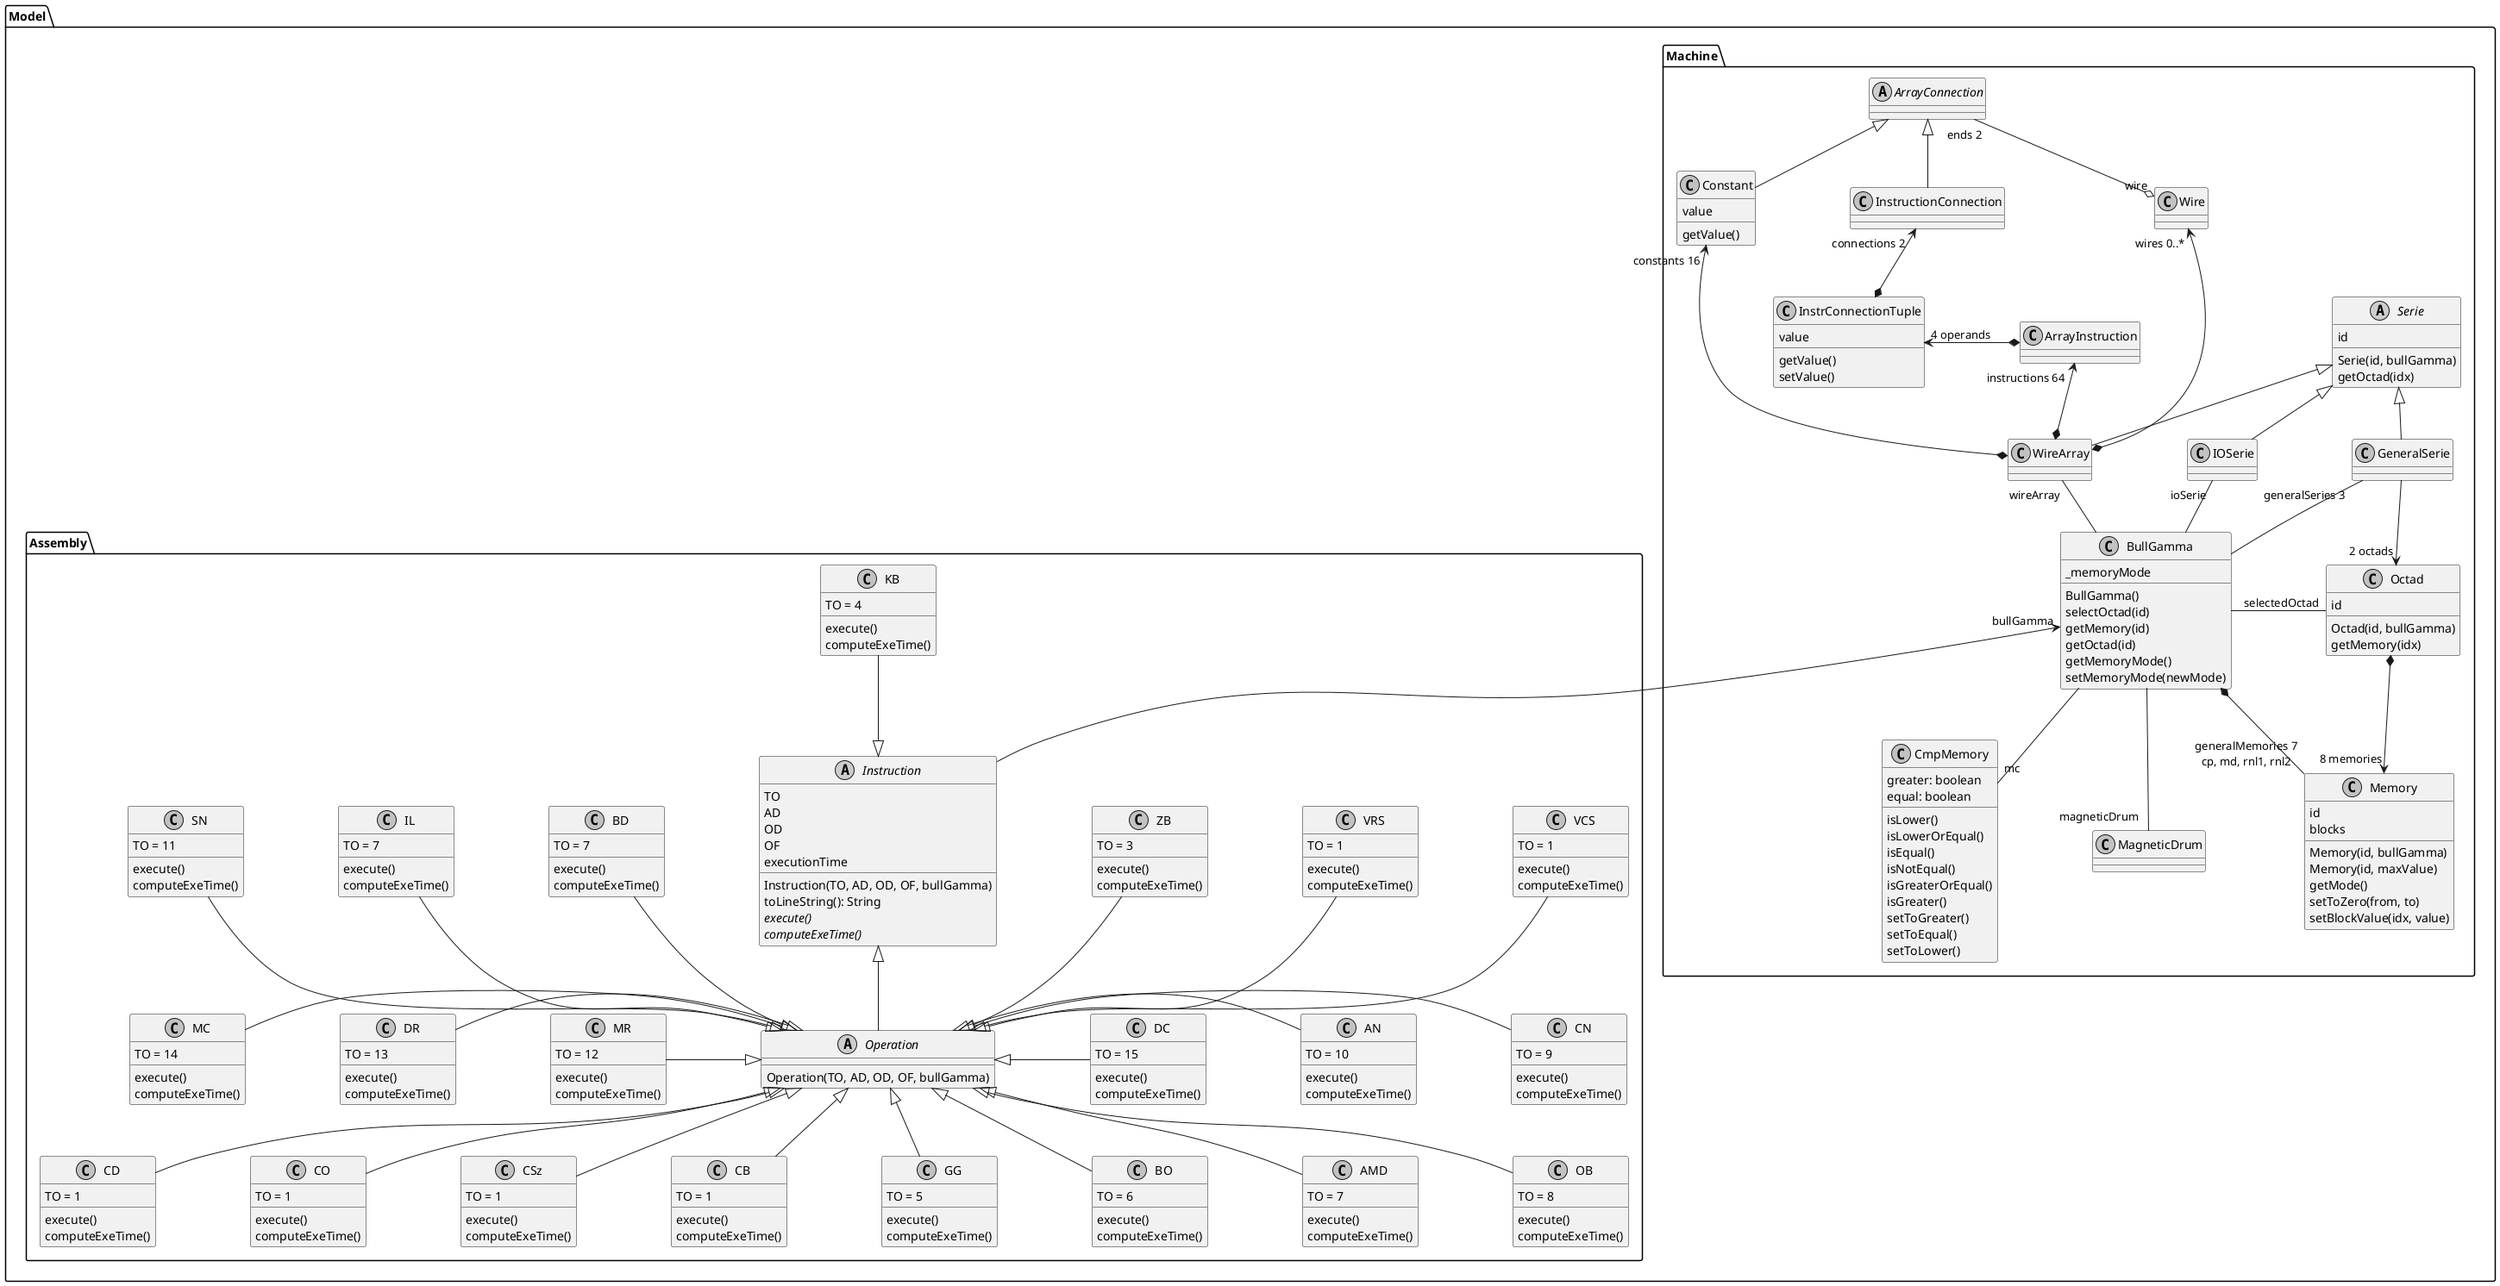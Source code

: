 @startuml
skinparam monochrome true
skinparam classAttributeIconSize 0
skinparam nodesep 110

package Model {
  package Machine {
    class BullGamma {
      _memoryMode
      BullGamma()
      selectOctad(id)
      getMemory(id)
      getOctad(id)
      getMemoryMode()
      setMemoryMode(newMode)
    }

    abstract class Serie {
      id
      Serie(id, bullGamma)
      getOctad(idx)
    }

    class Octad {
      id
      Octad(id, bullGamma)
      getMemory(idx)
    }

    class Memory {
      id
      blocks
      Memory(id, bullGamma)
      Memory(id, maxValue)
      getMode()
      setToZero(from, to)
      setBlockValue(idx, value)
    }

    class CmpMemory {
      greater: boolean
      equal: boolean
      isLower()
      isLowerOrEqual()
      isEqual()
      isNotEqual()
      isGreaterOrEqual()
      isGreater()
      setToGreater()
      setToEqual()
      setToLower()
    }



    class MagneticDrum {

    }

    class WireArray {

    }

    class GeneralSerie {

    }

    class IOSerie {

    }

    abstract class ArrayConnection {

    }

    class Constant {
      value
      getValue()
    }

    class InstructionConnection {

    }

    ArrayConnection <|-- Constant
    ArrayConnection <|-- InstructionConnection

    class InstrConnectionTuple {
      value
      getValue()
      setValue()
    }

    class ArrayInstruction {

    }

    class Wire {

    }

    ArrayConnection "ends 2" --o "wire" Wire
    Wire "wires 0..*" <--* WireArray

    InstructionConnection "connections 2" <--* InstrConnectionTuple
    InstrConnectionTuple "4 operands" <-* ArrayInstruction
    Serie <|-- WireArray
    Serie <|-- IOSerie
    Serie <|-- GeneralSerie
    Octad *--> "8 memories" Memory
    GeneralSerie --> "2 octads" Octad
    BullGamma *-- "generalMemories 7\ncp, md, rnl1, rnl2" Memory
    BullGamma -- "magneticDrum" MagneticDrum
    BullGamma -- "mc" CmpMemory
    BullGamma - "selectedOctad" Octad
    WireArray "wireArray" -- BullGamma
    Constant "constants 16" <--* WireArray
    ArrayInstruction "instructions 64" <--* WireArray
    IOSerie "ioSerie" -- BullGamma
    GeneralSerie "generalSeries 3" -- BullGamma

  }

  package Assembly {
    abstract class Instruction {
       TO
       AD
       OD
       OF
       executionTime
       Instruction(TO, AD, OD, OF, bullGamma)
       toLineString(): String
      {abstract} execute()
      {abstract} computeExeTime()
    }

    abstract class Operation {
      Operation(TO, AD, OD, OF, bullGamma)
    }

    Instruction <|-- Operation

    BullGamma "bullGamma" <-- Instruction

    class VCS {
      TO = 1
      execute()
      computeExeTime()
    }

    class VRS {
      TO = 1
      execute()
      computeExeTime()
    }

    class CD {
      TO = 1
      execute()
      computeExeTime()
    }

    class CO {
      TO = 1
      execute()
      computeExeTime()
    }

    class CSz {
      TO = 1
      execute()
      computeExeTime()
    }

    class CB {
      TO = 1
      execute()
      computeExeTime()
    }

    class ZB {
      TO = 3
      execute()
      computeExeTime()
    }

    class KB {
      TO = 4
      execute()
      computeExeTime()
    }

    class GG {
      TO = 5
      execute()
      computeExeTime()
    }

    class BO {
      TO = 6
      execute()
      computeExeTime()
    }

    class AMD {
      TO = 7
      execute()
      computeExeTime()
    }

    class BD {
      TO = 7
      execute()
      computeExeTime()
    }

    class IL {
      TO = 7
      execute()
      computeExeTime()
    }

    class OB {
      TO = 8
      execute()
      computeExeTime()
    }

    class CN {
      TO = 9
      execute()
      computeExeTime()
    }

    class AN {
      TO = 10
      execute()
      computeExeTime()
    }

    class SN {
      TO = 11
      execute()
      computeExeTime()
    }

    class MR {
      TO = 12
      execute()
      computeExeTime()
    }

    class DR {
      TO = 13
      execute()
      computeExeTime()
    }

    class MC {
      TO = 14
      execute()
      computeExeTime()
    }

    class DC {
      TO = 15
      execute()
      computeExeTime()
    }

    VCS --|> Operation
    VRS --|> Operation
    SN --|> Operation
    ZB --|> Operation
    KB --|> Instruction
    BD --|> Operation
    IL --|> Operation
    MR -|> Operation
    DR -|> Operation
    MC -|> Operation
    Operation <|-- AMD
    Operation <|-- CSz
    Operation <|-- OB
    Operation <|-- CD
    Operation <|-- CO
    Operation <|-- CB
    Operation <|-- GG
    Operation <|-- BO
    Operation <|- CN
    Operation <|- AN
    Operation <|- DC
@endDC
